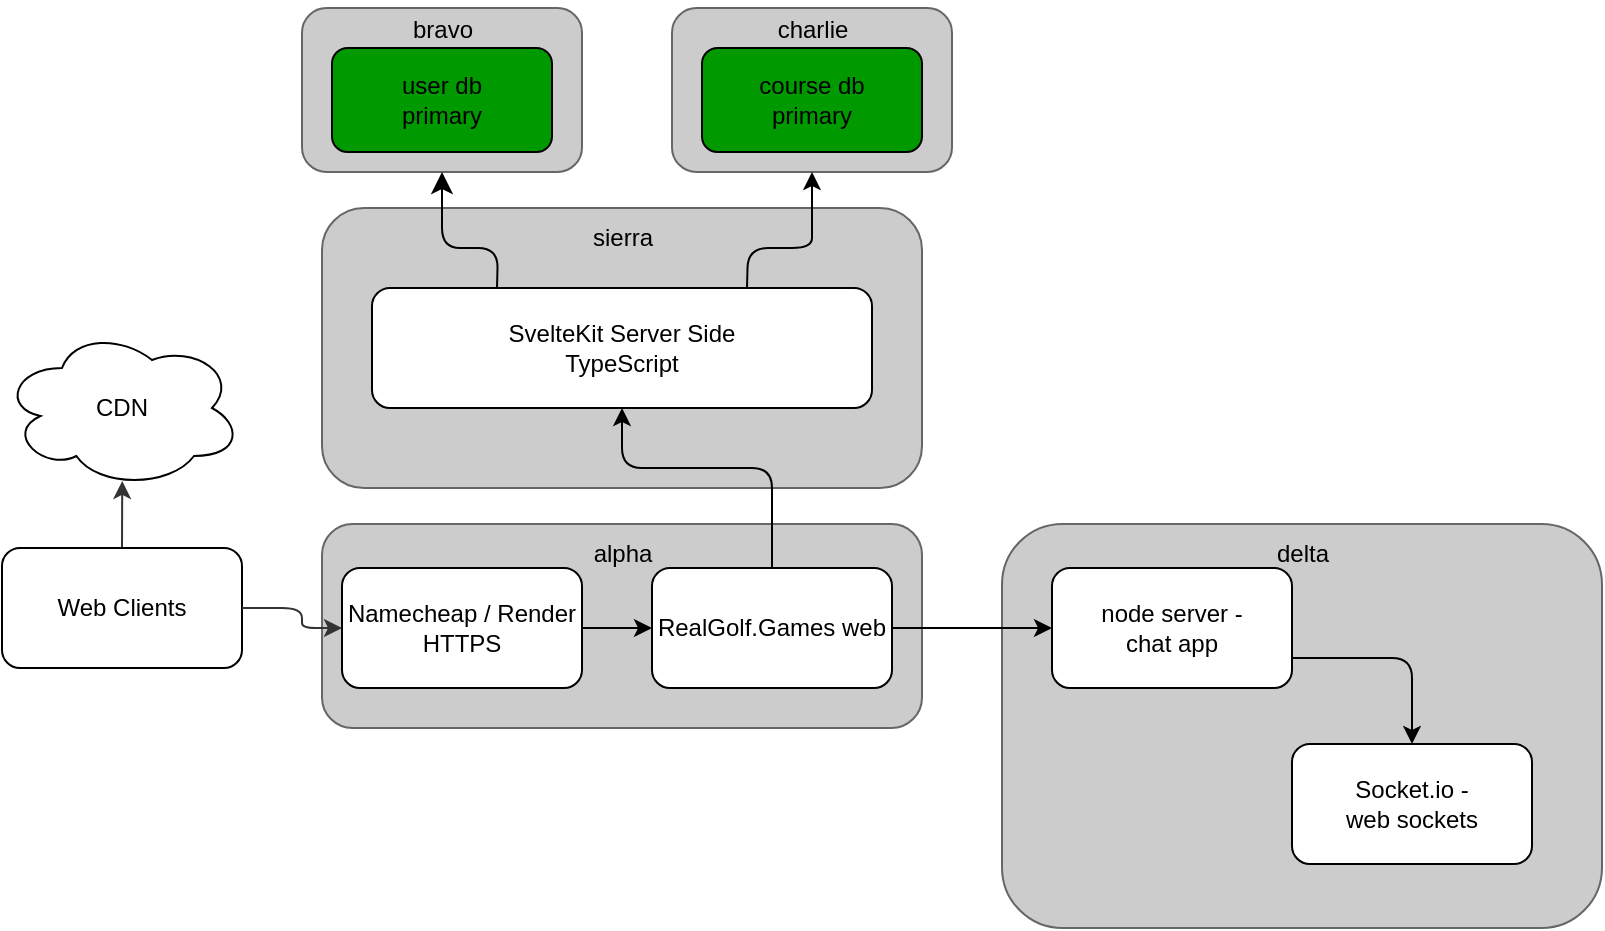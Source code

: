 <mxfile>
    <diagram id="yPxyJZ8AM_hMuL3Unpa9" name="gitflow">
        <mxGraphModel dx="2224" dy="839" grid="1" gridSize="10" guides="1" tooltips="1" connect="1" arrows="1" fold="1" page="1" pageScale="1" pageWidth="1100" pageHeight="850" background="#ffffff" math="0" shadow="0">
            <root>
                <mxCell id="0"/>
                <mxCell id="1" parent="0"/>
                <mxCell id="23" value="" style="rounded=1;whiteSpace=wrap;html=1;fillColor=#CCCCCC;fontColor=#333333;strokeColor=#666666;" vertex="1" parent="1">
                    <mxGeometry x="-580" y="428" width="300" height="202" as="geometry"/>
                </mxCell>
                <mxCell id="5" value="" style="edgeStyle=none;orthogonalLoop=1;jettySize=auto;html=1;exitX=0.5;exitY=0;exitDx=0;exitDy=0;entryX=0.501;entryY=0.956;entryDx=0;entryDy=0;strokeColor=#333333;rounded=1;entryPerimeter=0;" edge="1" parent="1" source="8" target="27">
                    <mxGeometry width="100" relative="1" as="geometry">
                        <mxPoint x="-1020" y="445" as="sourcePoint"/>
                        <mxPoint x="-1020" y="410" as="targetPoint"/>
                        <Array as="points"/>
                    </mxGeometry>
                </mxCell>
                <mxCell id="6" value="" style="rounded=1;whiteSpace=wrap;html=1;fillColor=#CCCCCC;fontColor=#333333;strokeColor=#666666;" vertex="1" parent="1">
                    <mxGeometry x="-920" y="428" width="300" height="102" as="geometry"/>
                </mxCell>
                <mxCell id="8" value="&lt;font color=&quot;#000000&quot;&gt;Web Clients&lt;/font&gt;" style="rounded=1;whiteSpace=wrap;html=1;fillColor=#FFFFFF;strokeColor=#000000;" vertex="1" parent="1">
                    <mxGeometry x="-1080" y="440" width="120" height="60" as="geometry"/>
                </mxCell>
                <mxCell id="12" value="Namecheap / Render HTTPS" style="rounded=1;whiteSpace=wrap;html=1;fontColor=#000000;fillColor=#FFFFFF;strokeColor=#000000;" vertex="1" parent="1">
                    <mxGeometry x="-910" y="450" width="120" height="60" as="geometry"/>
                </mxCell>
                <mxCell id="13" value="RealGolf.Games web" style="rounded=1;whiteSpace=wrap;html=1;fontColor=#000000;fillColor=#FFFFFF;strokeColor=#000000;" vertex="1" parent="1">
                    <mxGeometry x="-755" y="450" width="120" height="60" as="geometry"/>
                </mxCell>
                <mxCell id="14" value="" style="edgeStyle=none;orthogonalLoop=1;jettySize=auto;html=1;rounded=1;strokeColor=#000000;fontColor=#000000;jumpStyle=none;exitX=1;exitY=0.5;exitDx=0;exitDy=0;entryX=0;entryY=0.5;entryDx=0;entryDy=0;" edge="1" parent="1" source="12" target="13">
                    <mxGeometry width="100" relative="1" as="geometry">
                        <mxPoint x="-780" y="370" as="sourcePoint"/>
                        <mxPoint x="-680" y="370" as="targetPoint"/>
                        <Array as="points"/>
                    </mxGeometry>
                </mxCell>
                <mxCell id="15" value="" style="rounded=1;whiteSpace=wrap;html=1;fillColor=#CCCCCC;fontColor=#333333;strokeColor=#666666;" vertex="1" parent="1">
                    <mxGeometry x="-930" y="170" width="140" height="82" as="geometry"/>
                </mxCell>
                <mxCell id="16" value="user db&lt;br&gt;primary" style="rounded=1;whiteSpace=wrap;html=1;fillColor=#009900;strokeColor=#000000;" vertex="1" parent="1">
                    <mxGeometry x="-915" y="190" width="110" height="52" as="geometry"/>
                </mxCell>
                <mxCell id="18" value="" style="rounded=1;whiteSpace=wrap;html=1;fillColor=#CCCCCC;fontColor=#333333;strokeColor=#666666;" vertex="1" parent="1">
                    <mxGeometry x="-745" y="170" width="140" height="82" as="geometry"/>
                </mxCell>
                <mxCell id="19" value="course db&lt;br&gt;primary" style="rounded=1;whiteSpace=wrap;html=1;fillColor=#009900;strokeColor=#000000;" vertex="1" parent="1">
                    <mxGeometry x="-730" y="190" width="110" height="52" as="geometry"/>
                </mxCell>
                <mxCell id="lyG4uXMeecLFZcEq1d1h-28" value="" style="endArrow=classic;html=1;exitX=1;exitY=0.5;exitDx=0;exitDy=0;entryX=0;entryY=0.5;entryDx=0;entryDy=0;strokeColor=#333333;rounded=1;jumpStyle=none;" parent="1" source="8" target="12" edge="1">
                    <mxGeometry width="50" height="50" relative="1" as="geometry">
                        <mxPoint x="-960" y="475" as="sourcePoint"/>
                        <mxPoint x="-930" y="475" as="targetPoint"/>
                        <Array as="points">
                            <mxPoint x="-930" y="470"/>
                            <mxPoint x="-930" y="480"/>
                        </Array>
                    </mxGeometry>
                </mxCell>
                <mxCell id="22" value="node server - &lt;br&gt;chat app" style="rounded=1;whiteSpace=wrap;html=1;fontColor=#000000;fillColor=#FFFFFF;strokeColor=#000000;" vertex="1" parent="1">
                    <mxGeometry x="-555" y="450" width="120" height="60" as="geometry"/>
                </mxCell>
                <mxCell id="24" value="Socket.io -&lt;br&gt;web sockets" style="rounded=1;whiteSpace=wrap;html=1;fontColor=#000000;fillColor=#FFFFFF;strokeColor=#000000;" vertex="1" parent="1">
                    <mxGeometry x="-435" y="538" width="120" height="60" as="geometry"/>
                </mxCell>
                <mxCell id="25" value="" style="edgeStyle=none;orthogonalLoop=1;jettySize=auto;html=1;rounded=1;strokeColor=#000000;fontColor=#000000;jumpStyle=none;exitX=1;exitY=0.5;exitDx=0;exitDy=0;entryX=0;entryY=0.5;entryDx=0;entryDy=0;" edge="1" parent="1" source="13" target="22">
                    <mxGeometry width="100" relative="1" as="geometry">
                        <mxPoint x="-620" y="479.83" as="sourcePoint"/>
                        <mxPoint x="-585" y="479.83" as="targetPoint"/>
                        <Array as="points"/>
                    </mxGeometry>
                </mxCell>
                <mxCell id="26" value="" style="edgeStyle=none;orthogonalLoop=1;jettySize=auto;html=1;rounded=1;strokeColor=#000000;fontColor=#000000;jumpStyle=none;exitX=1;exitY=0.75;exitDx=0;exitDy=0;entryX=0.5;entryY=0;entryDx=0;entryDy=0;" edge="1" parent="1" source="22" target="24">
                    <mxGeometry width="100" relative="1" as="geometry">
                        <mxPoint x="-420" y="500" as="sourcePoint"/>
                        <mxPoint x="-340" y="500" as="targetPoint"/>
                        <Array as="points">
                            <mxPoint x="-375" y="495"/>
                        </Array>
                    </mxGeometry>
                </mxCell>
                <mxCell id="27" value="CDN" style="ellipse;shape=cloud;whiteSpace=wrap;html=1;strokeColor=#000000;fontColor=#000000;fillColor=#FFFFFF;" vertex="1" parent="1">
                    <mxGeometry x="-1080" y="330" width="120" height="80" as="geometry"/>
                </mxCell>
                <mxCell id="28" value="alpha" style="text;html=1;align=center;verticalAlign=middle;resizable=0;points=[];autosize=1;strokeColor=none;fillColor=none;fontColor=#000000;" vertex="1" parent="1">
                    <mxGeometry x="-795" y="428" width="50" height="30" as="geometry"/>
                </mxCell>
                <mxCell id="29" value="bravo" style="text;html=1;align=center;verticalAlign=middle;resizable=0;points=[];autosize=1;strokeColor=none;fillColor=none;fontColor=#000000;" vertex="1" parent="1">
                    <mxGeometry x="-885" y="166" width="50" height="30" as="geometry"/>
                </mxCell>
                <mxCell id="30" value="charlie" style="text;html=1;align=center;verticalAlign=middle;resizable=0;points=[];autosize=1;strokeColor=none;fillColor=none;fontColor=#000000;" vertex="1" parent="1">
                    <mxGeometry x="-705" y="166" width="60" height="30" as="geometry"/>
                </mxCell>
                <mxCell id="31" value="delta" style="text;html=1;align=center;verticalAlign=middle;resizable=0;points=[];autosize=1;strokeColor=none;fillColor=none;fontColor=#000000;" vertex="1" parent="1">
                    <mxGeometry x="-455" y="428" width="50" height="30" as="geometry"/>
                </mxCell>
                <mxCell id="32" value="" style="rounded=1;whiteSpace=wrap;html=1;fillColor=#CCCCCC;fontColor=#333333;strokeColor=#666666;" vertex="1" parent="1">
                    <mxGeometry x="-920" y="270" width="300" height="140" as="geometry"/>
                </mxCell>
                <mxCell id="33" value="sierra" style="text;html=1;align=center;verticalAlign=middle;resizable=0;points=[];autosize=1;strokeColor=none;fillColor=none;fontColor=#000000;" vertex="1" parent="1">
                    <mxGeometry x="-795" y="270" width="50" height="30" as="geometry"/>
                </mxCell>
                <mxCell id="34" value="SvelteKit Server Side&lt;br&gt;TypeScript" style="rounded=1;whiteSpace=wrap;html=1;fontColor=#000000;fillColor=#FFFFFF;strokeColor=#000000;" vertex="1" parent="1">
                    <mxGeometry x="-895" y="310" width="250" height="60" as="geometry"/>
                </mxCell>
                <mxCell id="35" value="" style="edgeStyle=none;orthogonalLoop=1;jettySize=auto;html=1;endArrow=classic;startArrow=none;endSize=8;startSize=8;rounded=1;strokeColor=#000000;fontColor=#000000;jumpStyle=none;startFill=0;exitX=0.25;exitY=0;exitDx=0;exitDy=0;entryX=0.5;entryY=1;entryDx=0;entryDy=0;" edge="1" parent="1" source="34" target="15">
                    <mxGeometry width="100" relative="1" as="geometry">
                        <mxPoint x="-890" y="290" as="sourcePoint"/>
                        <mxPoint x="-790" y="290" as="targetPoint"/>
                        <Array as="points">
                            <mxPoint x="-832" y="290"/>
                            <mxPoint x="-860" y="290"/>
                        </Array>
                    </mxGeometry>
                </mxCell>
                <mxCell id="36" value="" style="edgeStyle=none;orthogonalLoop=1;jettySize=auto;html=1;rounded=1;strokeColor=#000000;fontColor=#000000;startArrow=none;startFill=0;jumpStyle=none;exitX=0.75;exitY=0;exitDx=0;exitDy=0;entryX=0.5;entryY=1;entryDx=0;entryDy=0;" edge="1" parent="1" source="34" target="18">
                    <mxGeometry width="100" relative="1" as="geometry">
                        <mxPoint x="-610" y="270" as="sourcePoint"/>
                        <mxPoint x="-510" y="270" as="targetPoint"/>
                        <Array as="points">
                            <mxPoint x="-707" y="290"/>
                            <mxPoint x="-675" y="290"/>
                            <mxPoint x="-675" y="280"/>
                        </Array>
                    </mxGeometry>
                </mxCell>
                <mxCell id="37" value="" style="endArrow=classic;html=1;rounded=1;strokeColor=#000000;fontColor=#000000;jumpStyle=none;exitX=0.5;exitY=0;exitDx=0;exitDy=0;entryX=0.5;entryY=1;entryDx=0;entryDy=0;" edge="1" parent="1" source="13" target="34">
                    <mxGeometry width="50" height="50" relative="1" as="geometry">
                        <mxPoint x="-580" y="420" as="sourcePoint"/>
                        <mxPoint x="-530" y="370" as="targetPoint"/>
                        <Array as="points">
                            <mxPoint x="-695" y="400"/>
                            <mxPoint x="-730" y="400"/>
                            <mxPoint x="-770" y="400"/>
                        </Array>
                    </mxGeometry>
                </mxCell>
            </root>
        </mxGraphModel>
    </diagram>
</mxfile>
